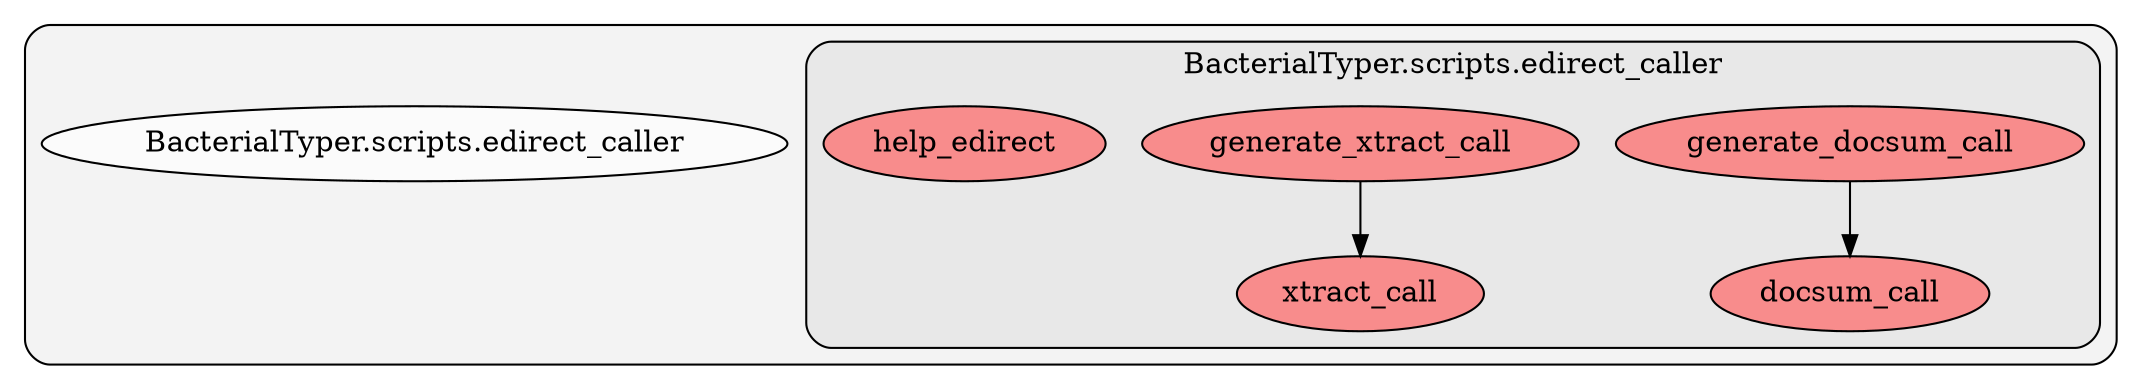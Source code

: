 digraph G {
    graph [rankdir=TB, clusterrank="local"];
    subgraph cluster_G {

        graph [style="filled,rounded",fillcolor="#80808018", label=""];
        BacterialTyper__scripts__edirect_caller [label="BacterialTyper.scripts.edirect_caller", style="filled", fillcolor="#ffffffb2", fontcolor="#000000", group="0"];
        subgraph cluster_BacterialTyper__scripts__edirect_caller {

            graph [style="filled,rounded",fillcolor="#80808018", label="BacterialTyper.scripts.edirect_caller"];
            BacterialTyper__scripts__edirect_caller__docsum_call [label="docsum_call", style="filled", fillcolor="#ff6565b2", fontcolor="#000000", group="0"];
        }
        subgraph cluster_BacterialTyper__scripts__edirect_caller {

            graph [style="filled,rounded",fillcolor="#80808018", label="BacterialTyper.scripts.edirect_caller"];
            BacterialTyper__scripts__edirect_caller__generate_docsum_call [label="generate_docsum_call", style="filled", fillcolor="#ff6565b2", fontcolor="#000000", group="0"];
        }
        subgraph cluster_BacterialTyper__scripts__edirect_caller {

            graph [style="filled,rounded",fillcolor="#80808018", label="BacterialTyper.scripts.edirect_caller"];
            BacterialTyper__scripts__edirect_caller__generate_xtract_call [label="generate_xtract_call", style="filled", fillcolor="#ff6565b2", fontcolor="#000000", group="0"];
        }
        subgraph cluster_BacterialTyper__scripts__edirect_caller {

            graph [style="filled,rounded",fillcolor="#80808018", label="BacterialTyper.scripts.edirect_caller"];
            BacterialTyper__scripts__edirect_caller__help_edirect [label="help_edirect", style="filled", fillcolor="#ff6565b2", fontcolor="#000000", group="0"];
        }
        subgraph cluster_BacterialTyper__scripts__edirect_caller {

            graph [style="filled,rounded",fillcolor="#80808018", label="BacterialTyper.scripts.edirect_caller"];
            BacterialTyper__scripts__edirect_caller__xtract_call [label="xtract_call", style="filled", fillcolor="#ff6565b2", fontcolor="#000000", group="0"];
        }
    }
        BacterialTyper__scripts__edirect_caller__generate_docsum_call -> BacterialTyper__scripts__edirect_caller__docsum_call [style="solid", color="#000000"];
        BacterialTyper__scripts__edirect_caller__generate_xtract_call -> BacterialTyper__scripts__edirect_caller__xtract_call [style="solid", color="#000000"];
    }
